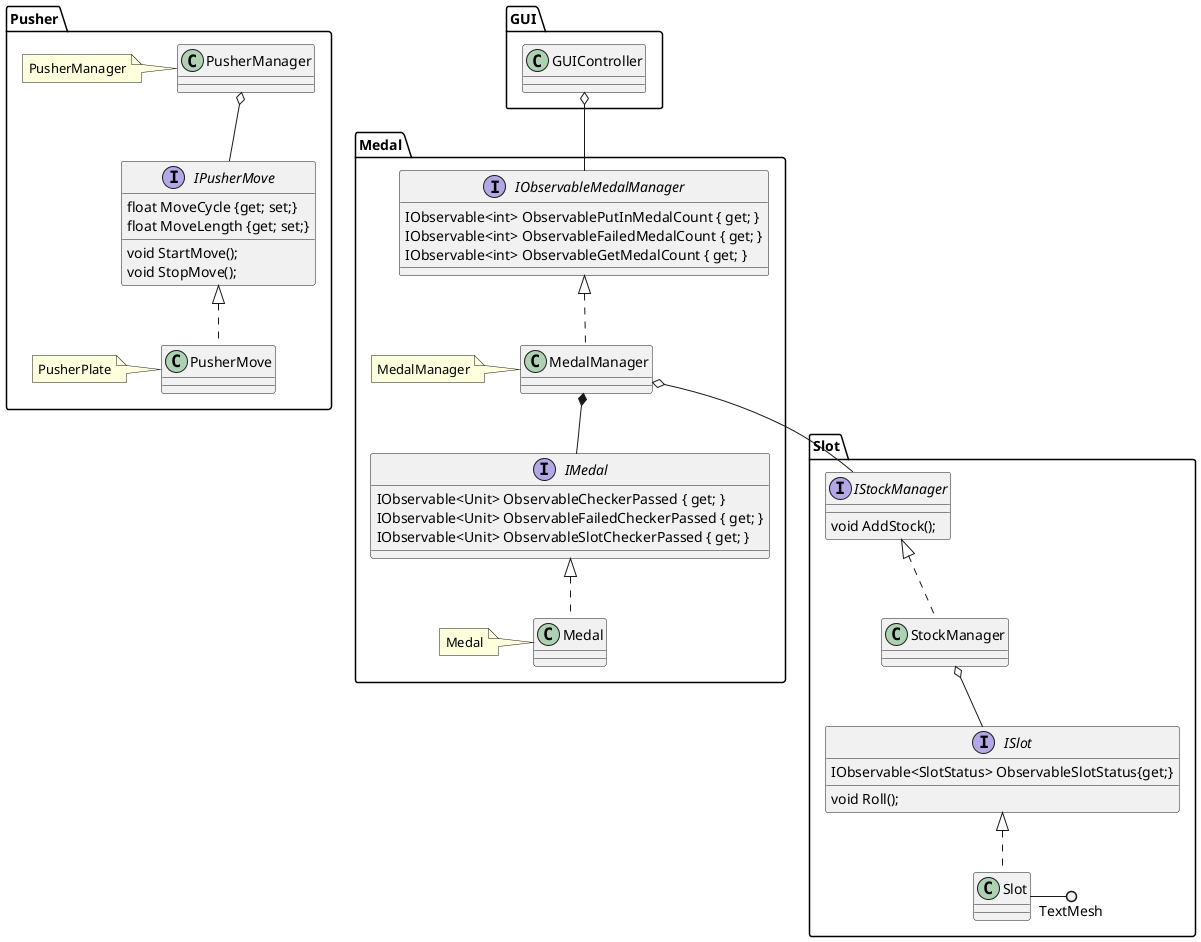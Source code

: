 @startuml MedalPusherGameClassDiaglam

namespace Pusher{

    class PusherManager
    note left:PusherManager

    interface IPusherMove{
        void StartMove();
        void StopMove();
        float MoveCycle {get; set;}
        float MoveLength {get; set;}
    }
    class PusherMove
    note left : PusherPlate

    IPusherMove <|.. PusherMove
    PusherManager o-- IPusherMove
}

namespace Medal{
    interface IMedal{
		IObservable<Unit> ObservableCheckerPassed { get; }
		IObservable<Unit> ObservableFailedCheckerPassed { get; }
		IObservable<Unit> ObservableSlotCheckerPassed { get; }
    }
    class Medal
    note left : Medal

    IMedal <|.. Medal

    interface IObservableMedalManager{
        IObservable<int> ObservablePutInMedalCount { get; }
		IObservable<int> ObservableFailedMedalCount { get; }
		IObservable<int> ObservableGetMedalCount { get; }
    }
    class MedalManager
    note left : MedalManager

    IObservableMedalManager <|.. MedalManager

    MedalManager *-- IMedal
}

namespace GUI{
    class GUIController
}

namespace Slot{

    interface ISlot{
        void Roll();
        IObservable<SlotStatus> ObservableSlotStatus{get;}
    }
    class Slot
    Slot -() TextMesh

    ISlot <|.. Slot

    interface IStockManager{
        void AddStock();
    }
    class StockManager

    IStockManager <|.. StockManager

    StockManager o-- ISlot
}

GUI.GUIController o-- Medal.IObservableMedalManager

Medal.MedalManager o-- Slot.IStockManager

@enduml